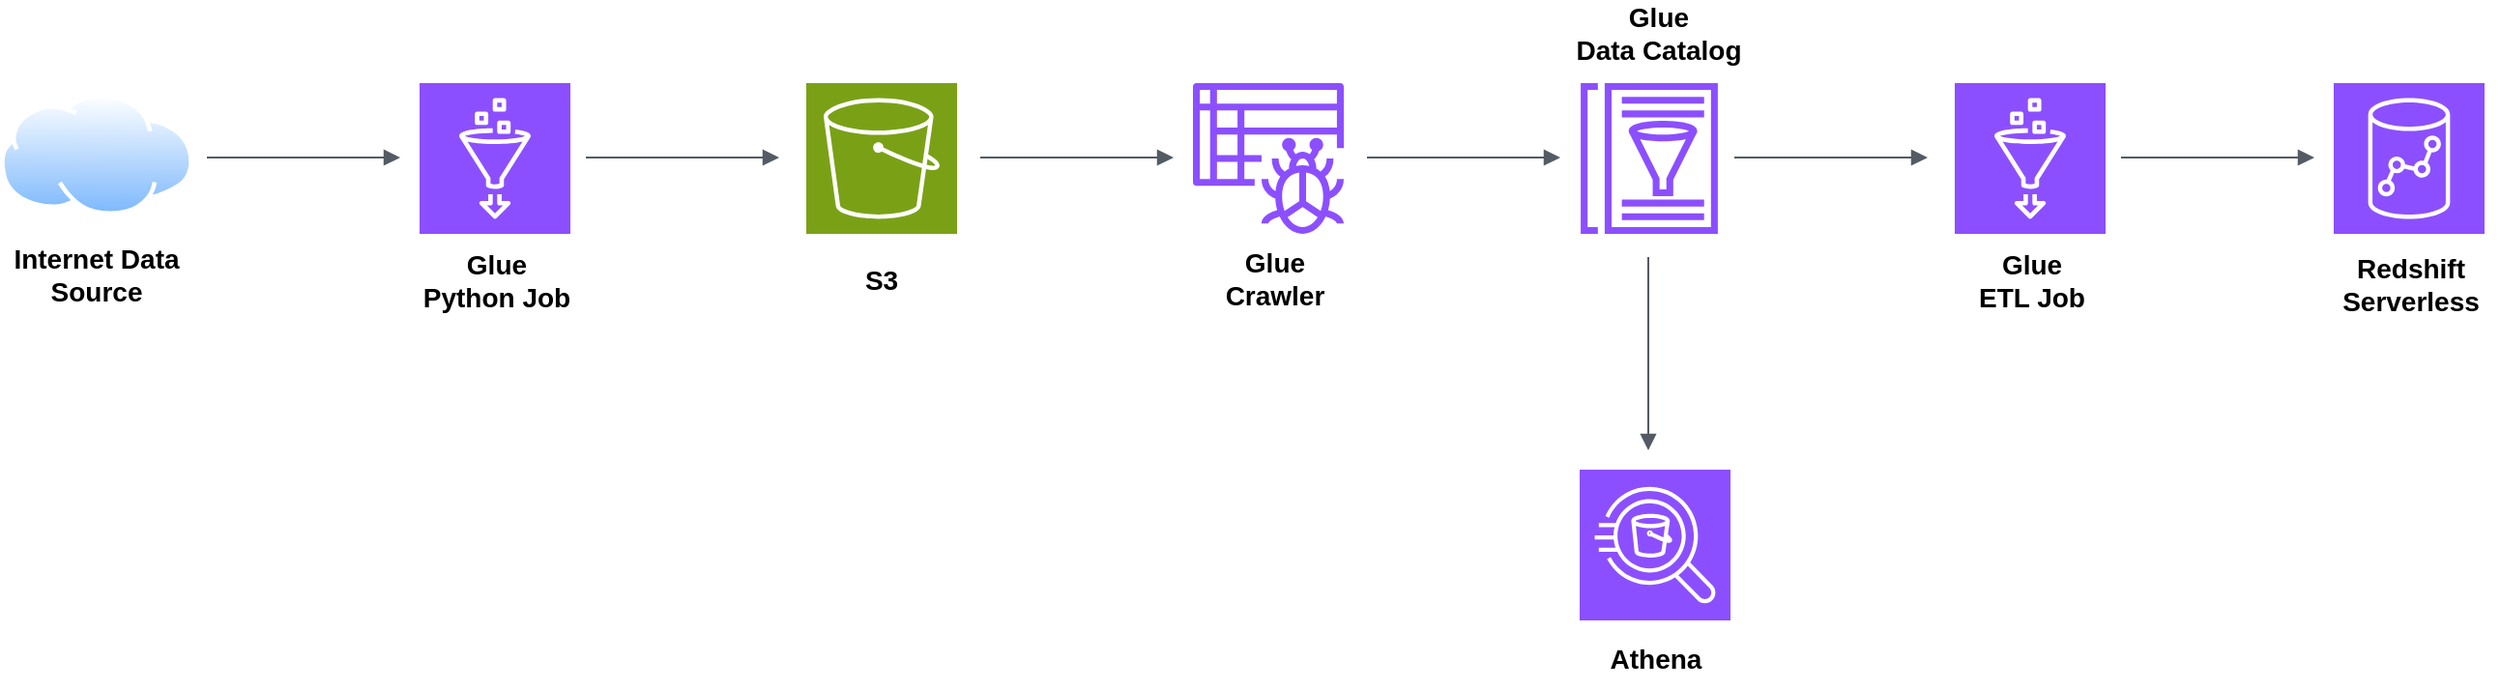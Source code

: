 <mxfile version="21.7.5" type="device">
  <diagram name="Page-1" id="HsMoxfYxCOE9cTzTc1os">
    <mxGraphModel dx="2023" dy="734" grid="1" gridSize="10" guides="1" tooltips="1" connect="1" arrows="1" fold="1" page="1" pageScale="1" pageWidth="850" pageHeight="1100" math="0" shadow="0">
      <root>
        <mxCell id="0" />
        <mxCell id="1" parent="0" />
        <mxCell id="KKtzOABL4hCZZFv5GGaf-5" value="" style="sketch=0;points=[[0,0,0],[0.25,0,0],[0.5,0,0],[0.75,0,0],[1,0,0],[0,1,0],[0.25,1,0],[0.5,1,0],[0.75,1,0],[1,1,0],[0,0.25,0],[0,0.5,0],[0,0.75,0],[1,0.25,0],[1,0.5,0],[1,0.75,0]];outlineConnect=0;fontColor=#232F3E;fillColor=#8C4FFF;strokeColor=#ffffff;dashed=0;verticalLabelPosition=bottom;verticalAlign=top;align=center;html=1;fontSize=12;fontStyle=0;aspect=fixed;shape=mxgraph.aws4.resourceIcon;resIcon=mxgraph.aws4.glue;" vertex="1" parent="1">
          <mxGeometry x="1284" y="211" width="78" height="78" as="geometry" />
        </mxCell>
        <mxCell id="KKtzOABL4hCZZFv5GGaf-6" value="" style="sketch=0;outlineConnect=0;fontColor=#232F3E;gradientColor=none;fillColor=#8C4FFF;strokeColor=none;dashed=0;verticalLabelPosition=bottom;verticalAlign=top;align=center;html=1;fontSize=12;fontStyle=0;aspect=fixed;pointerEvents=1;shape=mxgraph.aws4.glue_crawlers;" vertex="1" parent="1">
          <mxGeometry x="890" y="211" width="78" height="78" as="geometry" />
        </mxCell>
        <mxCell id="KKtzOABL4hCZZFv5GGaf-7" value="" style="sketch=0;points=[[0,0,0],[0.25,0,0],[0.5,0,0],[0.75,0,0],[1,0,0],[0,1,0],[0.25,1,0],[0.5,1,0],[0.75,1,0],[1,1,0],[0,0.25,0],[0,0.5,0],[0,0.75,0],[1,0.25,0],[1,0.5,0],[1,0.75,0]];outlineConnect=0;fontColor=#232F3E;fillColor=#7AA116;strokeColor=#ffffff;dashed=0;verticalLabelPosition=bottom;verticalAlign=top;align=center;html=1;fontSize=12;fontStyle=0;aspect=fixed;shape=mxgraph.aws4.resourceIcon;resIcon=mxgraph.aws4.s3;" vertex="1" parent="1">
          <mxGeometry x="690" y="211" width="78" height="78" as="geometry" />
        </mxCell>
        <mxCell id="KKtzOABL4hCZZFv5GGaf-11" value="" style="sketch=0;points=[[0,0,0],[0.25,0,0],[0.5,0,0],[0.75,0,0],[1,0,0],[0,1,0],[0.25,1,0],[0.5,1,0],[0.75,1,0],[1,1,0],[0,0.25,0],[0,0.5,0],[0,0.75,0],[1,0.25,0],[1,0.5,0],[1,0.75,0]];outlineConnect=0;fontColor=#232F3E;fillColor=#8C4FFF;strokeColor=#ffffff;dashed=0;verticalLabelPosition=bottom;verticalAlign=top;align=center;html=1;fontSize=12;fontStyle=0;aspect=fixed;shape=mxgraph.aws4.resourceIcon;resIcon=mxgraph.aws4.redshift;" vertex="1" parent="1">
          <mxGeometry x="1480" y="211" width="78" height="78" as="geometry" />
        </mxCell>
        <mxCell id="KKtzOABL4hCZZFv5GGaf-12" value="" style="sketch=0;points=[[0,0,0],[0.25,0,0],[0.5,0,0],[0.75,0,0],[1,0,0],[0,1,0],[0.25,1,0],[0.5,1,0],[0.75,1,0],[1,1,0],[0,0.25,0],[0,0.5,0],[0,0.75,0],[1,0.25,0],[1,0.5,0],[1,0.75,0]];outlineConnect=0;fontColor=#232F3E;fillColor=#8C4FFF;strokeColor=#ffffff;dashed=0;verticalLabelPosition=bottom;verticalAlign=top;align=center;html=1;fontSize=12;fontStyle=0;aspect=fixed;shape=mxgraph.aws4.resourceIcon;resIcon=mxgraph.aws4.athena;" vertex="1" parent="1">
          <mxGeometry x="1090" y="411" width="78" height="78" as="geometry" />
        </mxCell>
        <mxCell id="KKtzOABL4hCZZFv5GGaf-13" value="" style="sketch=0;outlineConnect=0;fontColor=#232F3E;gradientColor=none;fillColor=#8C4FFF;strokeColor=none;dashed=0;verticalLabelPosition=bottom;verticalAlign=top;align=center;html=1;fontSize=12;fontStyle=0;aspect=fixed;pointerEvents=1;shape=mxgraph.aws4.glue_data_catalog;" vertex="1" parent="1">
          <mxGeometry x="1090" y="211" width="72" height="78" as="geometry" />
        </mxCell>
        <mxCell id="KKtzOABL4hCZZFv5GGaf-14" style="edgeStyle=orthogonalEdgeStyle;rounded=0;orthogonalLoop=1;jettySize=auto;html=1;exitX=0.5;exitY=1;exitDx=0;exitDy=0;exitPerimeter=0;" edge="1" parent="1" source="KKtzOABL4hCZZFv5GGaf-11" target="KKtzOABL4hCZZFv5GGaf-11">
          <mxGeometry relative="1" as="geometry" />
        </mxCell>
        <mxCell id="KKtzOABL4hCZZFv5GGaf-15" value="" style="edgeStyle=orthogonalEdgeStyle;html=1;endArrow=block;elbow=vertical;startArrow=none;endFill=1;strokeColor=#545B64;rounded=0;" edge="1" parent="1">
          <mxGeometry width="100" relative="1" as="geometry">
            <mxPoint x="780" y="249.5" as="sourcePoint" />
            <mxPoint x="880" y="249.5" as="targetPoint" />
          </mxGeometry>
        </mxCell>
        <mxCell id="KKtzOABL4hCZZFv5GGaf-17" value="" style="edgeStyle=orthogonalEdgeStyle;html=1;endArrow=block;elbow=vertical;startArrow=none;endFill=1;strokeColor=#545B64;rounded=0;" edge="1" parent="1">
          <mxGeometry width="100" relative="1" as="geometry">
            <mxPoint x="980" y="249.5" as="sourcePoint" />
            <mxPoint x="1080" y="249.5" as="targetPoint" />
          </mxGeometry>
        </mxCell>
        <mxCell id="KKtzOABL4hCZZFv5GGaf-18" value="" style="edgeStyle=orthogonalEdgeStyle;html=1;endArrow=block;elbow=vertical;startArrow=none;endFill=1;strokeColor=#545B64;rounded=0;" edge="1" parent="1">
          <mxGeometry width="100" relative="1" as="geometry">
            <mxPoint x="1170" y="249.5" as="sourcePoint" />
            <mxPoint x="1270" y="249.5" as="targetPoint" />
          </mxGeometry>
        </mxCell>
        <mxCell id="KKtzOABL4hCZZFv5GGaf-19" value="" style="edgeStyle=orthogonalEdgeStyle;html=1;endArrow=block;elbow=vertical;startArrow=none;endFill=1;strokeColor=#545B64;rounded=0;" edge="1" parent="1">
          <mxGeometry width="100" relative="1" as="geometry">
            <mxPoint x="1370" y="249.5" as="sourcePoint" />
            <mxPoint x="1470" y="249.5" as="targetPoint" />
          </mxGeometry>
        </mxCell>
        <mxCell id="KKtzOABL4hCZZFv5GGaf-21" value="" style="edgeStyle=orthogonalEdgeStyle;html=1;endArrow=block;elbow=vertical;startArrow=none;endFill=1;strokeColor=#545B64;rounded=0;" edge="1" parent="1">
          <mxGeometry width="100" relative="1" as="geometry">
            <mxPoint x="1125.5" y="301" as="sourcePoint" />
            <mxPoint x="1125.5" y="401" as="targetPoint" />
          </mxGeometry>
        </mxCell>
        <mxCell id="KKtzOABL4hCZZFv5GGaf-22" value="&lt;b&gt;&lt;font style=&quot;font-size: 14px;&quot;&gt;S3&lt;/font&gt;&lt;/b&gt;" style="text;html=1;strokeColor=none;fillColor=none;align=center;verticalAlign=middle;whiteSpace=wrap;rounded=0;" vertex="1" parent="1">
          <mxGeometry x="699" y="298" width="60" height="30" as="geometry" />
        </mxCell>
        <mxCell id="KKtzOABL4hCZZFv5GGaf-23" value="&lt;b&gt;&lt;font style=&quot;font-size: 14px;&quot;&gt;Glue&lt;br&gt;Crawler&lt;br&gt;&lt;/font&gt;&lt;/b&gt;" style="text;html=1;strokeColor=none;fillColor=none;align=center;verticalAlign=middle;whiteSpace=wrap;rounded=0;" vertex="1" parent="1">
          <mxGeometry x="895" y="297" width="75" height="30" as="geometry" />
        </mxCell>
        <mxCell id="KKtzOABL4hCZZFv5GGaf-24" value="&lt;b&gt;&lt;font style=&quot;font-size: 14px;&quot;&gt;Glue&lt;br&gt;Data Catalog&lt;br&gt;&lt;/font&gt;&lt;/b&gt;" style="text;html=1;strokeColor=none;fillColor=none;align=center;verticalAlign=middle;whiteSpace=wrap;rounded=0;" vertex="1" parent="1">
          <mxGeometry x="1086" y="170" width="90" height="30" as="geometry" />
        </mxCell>
        <mxCell id="KKtzOABL4hCZZFv5GGaf-25" value="&lt;b&gt;&lt;font style=&quot;font-size: 14px;&quot;&gt;Athena&lt;br&gt;&lt;/font&gt;&lt;/b&gt;" style="text;html=1;strokeColor=none;fillColor=none;align=center;verticalAlign=middle;whiteSpace=wrap;rounded=0;" vertex="1" parent="1">
          <mxGeometry x="1091.5" y="494" width="75" height="30" as="geometry" />
        </mxCell>
        <mxCell id="KKtzOABL4hCZZFv5GGaf-26" value="&lt;b&gt;&lt;font style=&quot;font-size: 14px;&quot;&gt;Glue &lt;br&gt;ETL Job&lt;br&gt;&lt;/font&gt;&lt;/b&gt;" style="text;html=1;strokeColor=none;fillColor=none;align=center;verticalAlign=middle;whiteSpace=wrap;rounded=0;" vertex="1" parent="1">
          <mxGeometry x="1279" y="291" width="90" height="44" as="geometry" />
        </mxCell>
        <mxCell id="KKtzOABL4hCZZFv5GGaf-27" value="&lt;b&gt;&lt;font style=&quot;font-size: 14px;&quot;&gt;Redshift&lt;br&gt;Serverless&lt;br&gt;&lt;/font&gt;&lt;/b&gt;" style="text;html=1;strokeColor=none;fillColor=none;align=center;verticalAlign=middle;whiteSpace=wrap;rounded=0;" vertex="1" parent="1">
          <mxGeometry x="1475" y="293" width="90" height="44" as="geometry" />
        </mxCell>
        <mxCell id="KKtzOABL4hCZZFv5GGaf-28" value="" style="sketch=0;points=[[0,0,0],[0.25,0,0],[0.5,0,0],[0.75,0,0],[1,0,0],[0,1,0],[0.25,1,0],[0.5,1,0],[0.75,1,0],[1,1,0],[0,0.25,0],[0,0.5,0],[0,0.75,0],[1,0.25,0],[1,0.5,0],[1,0.75,0]];outlineConnect=0;fontColor=#232F3E;fillColor=#8C4FFF;strokeColor=#ffffff;dashed=0;verticalLabelPosition=bottom;verticalAlign=top;align=center;html=1;fontSize=12;fontStyle=0;aspect=fixed;shape=mxgraph.aws4.resourceIcon;resIcon=mxgraph.aws4.glue;" vertex="1" parent="1">
          <mxGeometry x="490" y="211" width="78" height="78" as="geometry" />
        </mxCell>
        <mxCell id="KKtzOABL4hCZZFv5GGaf-29" value="" style="edgeStyle=orthogonalEdgeStyle;html=1;endArrow=block;elbow=vertical;startArrow=none;endFill=1;strokeColor=#545B64;rounded=0;" edge="1" parent="1">
          <mxGeometry width="100" relative="1" as="geometry">
            <mxPoint x="576" y="249.5" as="sourcePoint" />
            <mxPoint x="676" y="249.5" as="targetPoint" />
          </mxGeometry>
        </mxCell>
        <mxCell id="KKtzOABL4hCZZFv5GGaf-30" value="&lt;b&gt;&lt;font style=&quot;font-size: 14px;&quot;&gt;Glue &lt;br&gt;Python Job&lt;br&gt;&lt;/font&gt;&lt;/b&gt;" style="text;html=1;strokeColor=none;fillColor=none;align=center;verticalAlign=middle;whiteSpace=wrap;rounded=0;" vertex="1" parent="1">
          <mxGeometry x="485" y="291" width="90" height="44" as="geometry" />
        </mxCell>
        <mxCell id="KKtzOABL4hCZZFv5GGaf-31" value="" style="image;aspect=fixed;perimeter=ellipsePerimeter;html=1;align=center;shadow=0;dashed=0;spacingTop=3;image=img/lib/active_directory/internet_cloud.svg;" vertex="1" parent="1">
          <mxGeometry x="273" y="216.5" width="100" height="63" as="geometry" />
        </mxCell>
        <mxCell id="KKtzOABL4hCZZFv5GGaf-32" value="&lt;b&gt;&lt;font style=&quot;font-size: 14px;&quot;&gt;Internet Data Source&lt;br&gt;&lt;/font&gt;&lt;/b&gt;" style="text;html=1;strokeColor=none;fillColor=none;align=center;verticalAlign=middle;whiteSpace=wrap;rounded=0;" vertex="1" parent="1">
          <mxGeometry x="278" y="288" width="90" height="44" as="geometry" />
        </mxCell>
        <mxCell id="KKtzOABL4hCZZFv5GGaf-33" value="" style="edgeStyle=orthogonalEdgeStyle;html=1;endArrow=block;elbow=vertical;startArrow=none;endFill=1;strokeColor=#545B64;rounded=0;" edge="1" parent="1">
          <mxGeometry width="100" relative="1" as="geometry">
            <mxPoint x="380" y="249.5" as="sourcePoint" />
            <mxPoint x="480" y="249.5" as="targetPoint" />
          </mxGeometry>
        </mxCell>
      </root>
    </mxGraphModel>
  </diagram>
</mxfile>
